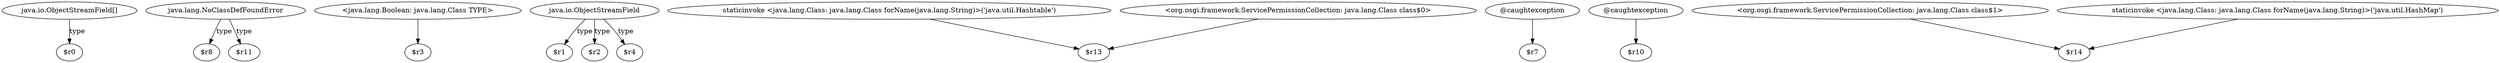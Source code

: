 digraph g {
0[label="java.io.ObjectStreamField[]"]
1[label="$r0"]
0->1[label="type"]
2[label="java.lang.NoClassDefFoundError"]
3[label="$r8"]
2->3[label="type"]
4[label="$r11"]
2->4[label="type"]
5[label="<java.lang.Boolean: java.lang.Class TYPE>"]
6[label="$r3"]
5->6[label=""]
7[label="java.io.ObjectStreamField"]
8[label="$r1"]
7->8[label="type"]
9[label="staticinvoke <java.lang.Class: java.lang.Class forName(java.lang.String)>('java.util.Hashtable')"]
10[label="$r13"]
9->10[label=""]
11[label="$r2"]
7->11[label="type"]
12[label="@caughtexception"]
13[label="$r7"]
12->13[label=""]
14[label="@caughtexception"]
15[label="$r10"]
14->15[label=""]
16[label="<org.osgi.framework.ServicePermissionCollection: java.lang.Class class$1>"]
17[label="$r14"]
16->17[label=""]
18[label="staticinvoke <java.lang.Class: java.lang.Class forName(java.lang.String)>('java.util.HashMap')"]
18->17[label=""]
19[label="<org.osgi.framework.ServicePermissionCollection: java.lang.Class class$0>"]
19->10[label=""]
20[label="$r4"]
7->20[label="type"]
}